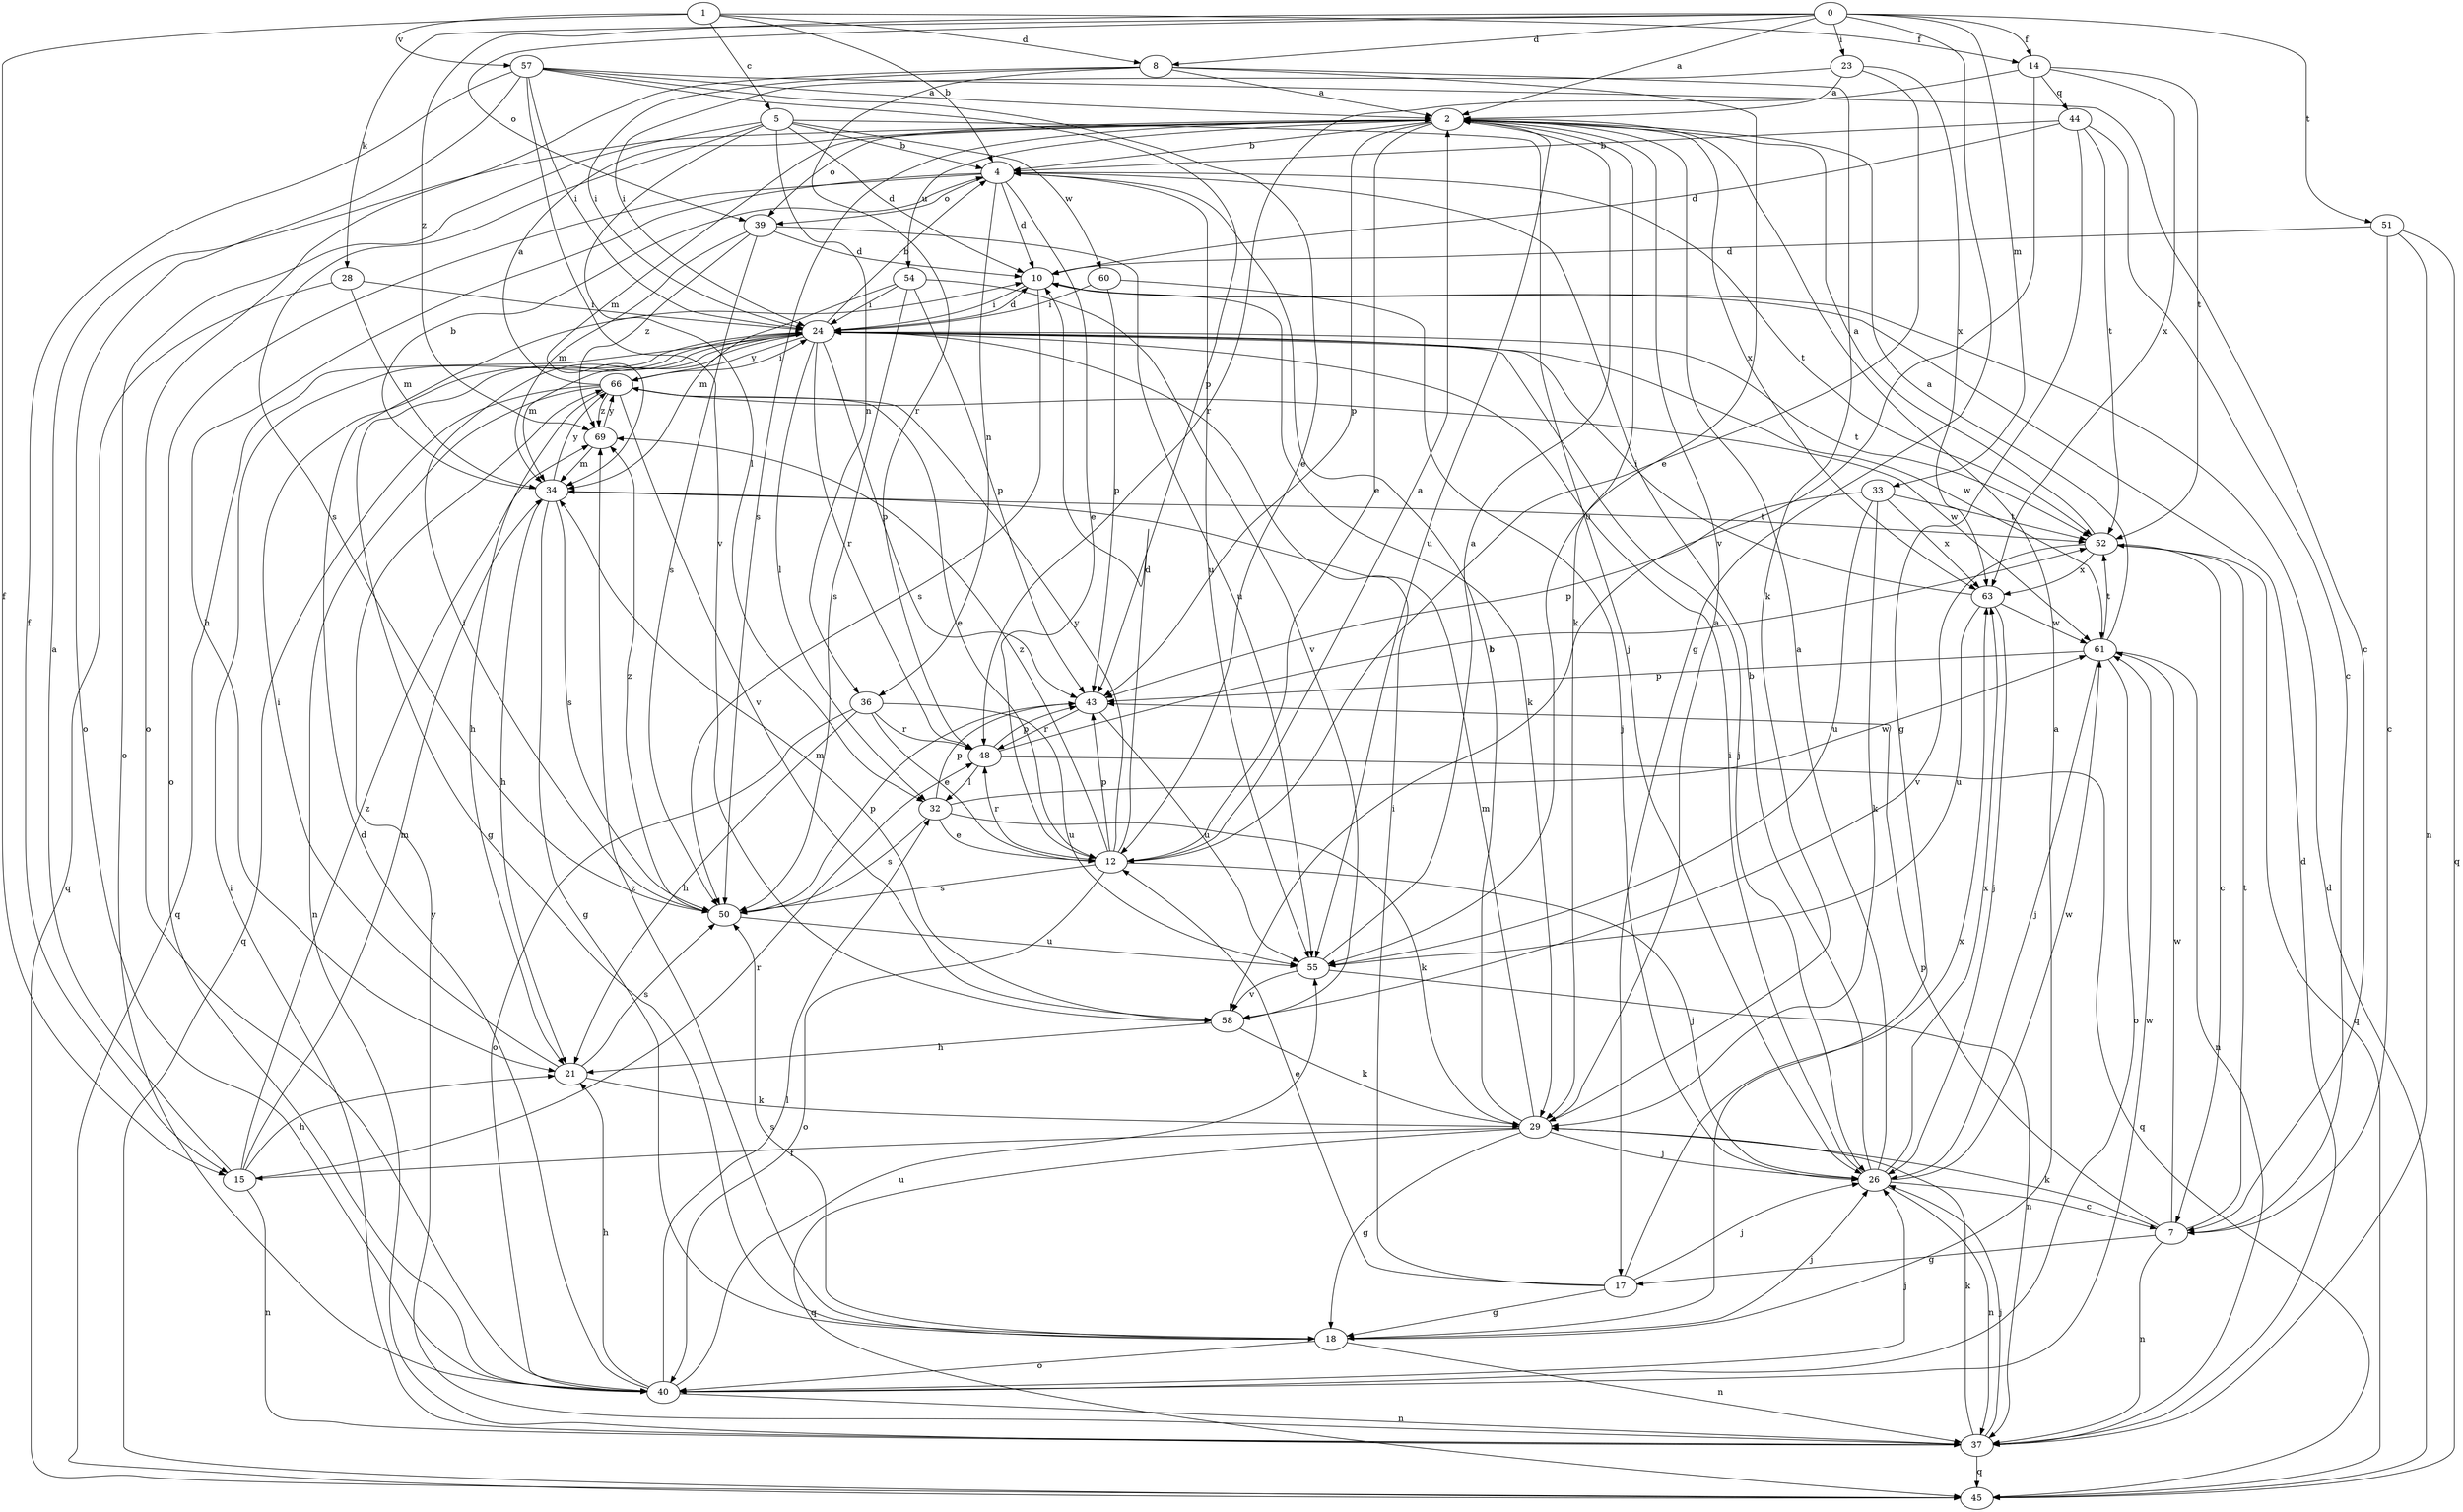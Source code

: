 strict digraph  {
0;
1;
2;
4;
5;
7;
8;
10;
12;
14;
15;
17;
18;
21;
23;
24;
26;
28;
29;
32;
33;
34;
36;
37;
39;
40;
43;
44;
45;
48;
50;
51;
52;
54;
55;
57;
58;
60;
61;
63;
66;
69;
0 -> 2  [label=a];
0 -> 8  [label=d];
0 -> 14  [label=f];
0 -> 17  [label=g];
0 -> 23  [label=i];
0 -> 28  [label=k];
0 -> 33  [label=m];
0 -> 39  [label=o];
0 -> 51  [label=t];
0 -> 69  [label=z];
1 -> 4  [label=b];
1 -> 5  [label=c];
1 -> 8  [label=d];
1 -> 14  [label=f];
1 -> 15  [label=f];
1 -> 57  [label=v];
2 -> 4  [label=b];
2 -> 12  [label=e];
2 -> 29  [label=k];
2 -> 34  [label=m];
2 -> 39  [label=o];
2 -> 43  [label=p];
2 -> 50  [label=s];
2 -> 54  [label=u];
2 -> 55  [label=u];
2 -> 63  [label=x];
4 -> 10  [label=d];
4 -> 12  [label=e];
4 -> 21  [label=h];
4 -> 36  [label=n];
4 -> 39  [label=o];
4 -> 40  [label=o];
4 -> 52  [label=t];
4 -> 55  [label=u];
5 -> 4  [label=b];
5 -> 10  [label=d];
5 -> 26  [label=j];
5 -> 32  [label=l];
5 -> 36  [label=n];
5 -> 40  [label=o];
5 -> 50  [label=s];
5 -> 60  [label=w];
7 -> 17  [label=g];
7 -> 29  [label=k];
7 -> 37  [label=n];
7 -> 43  [label=p];
7 -> 52  [label=t];
7 -> 61  [label=w];
8 -> 2  [label=a];
8 -> 24  [label=i];
8 -> 29  [label=k];
8 -> 40  [label=o];
8 -> 48  [label=r];
8 -> 55  [label=u];
10 -> 24  [label=i];
10 -> 29  [label=k];
10 -> 50  [label=s];
12 -> 2  [label=a];
12 -> 10  [label=d];
12 -> 26  [label=j];
12 -> 40  [label=o];
12 -> 43  [label=p];
12 -> 48  [label=r];
12 -> 50  [label=s];
12 -> 66  [label=y];
12 -> 69  [label=z];
14 -> 44  [label=q];
14 -> 48  [label=r];
14 -> 52  [label=t];
14 -> 58  [label=v];
14 -> 63  [label=x];
15 -> 2  [label=a];
15 -> 21  [label=h];
15 -> 34  [label=m];
15 -> 37  [label=n];
15 -> 48  [label=r];
15 -> 69  [label=z];
17 -> 12  [label=e];
17 -> 18  [label=g];
17 -> 24  [label=i];
17 -> 26  [label=j];
17 -> 63  [label=x];
18 -> 2  [label=a];
18 -> 26  [label=j];
18 -> 37  [label=n];
18 -> 40  [label=o];
18 -> 50  [label=s];
18 -> 69  [label=z];
21 -> 24  [label=i];
21 -> 29  [label=k];
21 -> 50  [label=s];
23 -> 2  [label=a];
23 -> 12  [label=e];
23 -> 24  [label=i];
23 -> 63  [label=x];
24 -> 4  [label=b];
24 -> 10  [label=d];
24 -> 18  [label=g];
24 -> 26  [label=j];
24 -> 32  [label=l];
24 -> 34  [label=m];
24 -> 43  [label=p];
24 -> 45  [label=q];
24 -> 48  [label=r];
24 -> 52  [label=t];
24 -> 61  [label=w];
24 -> 66  [label=y];
26 -> 2  [label=a];
26 -> 4  [label=b];
26 -> 7  [label=c];
26 -> 24  [label=i];
26 -> 37  [label=n];
26 -> 61  [label=w];
26 -> 63  [label=x];
28 -> 24  [label=i];
28 -> 34  [label=m];
28 -> 45  [label=q];
29 -> 2  [label=a];
29 -> 4  [label=b];
29 -> 15  [label=f];
29 -> 18  [label=g];
29 -> 26  [label=j];
29 -> 34  [label=m];
29 -> 45  [label=q];
32 -> 12  [label=e];
32 -> 29  [label=k];
32 -> 43  [label=p];
32 -> 50  [label=s];
32 -> 61  [label=w];
33 -> 29  [label=k];
33 -> 43  [label=p];
33 -> 52  [label=t];
33 -> 55  [label=u];
33 -> 63  [label=x];
34 -> 4  [label=b];
34 -> 18  [label=g];
34 -> 21  [label=h];
34 -> 50  [label=s];
34 -> 52  [label=t];
34 -> 66  [label=y];
36 -> 12  [label=e];
36 -> 21  [label=h];
36 -> 40  [label=o];
36 -> 48  [label=r];
36 -> 55  [label=u];
37 -> 10  [label=d];
37 -> 24  [label=i];
37 -> 26  [label=j];
37 -> 29  [label=k];
37 -> 45  [label=q];
37 -> 66  [label=y];
39 -> 10  [label=d];
39 -> 34  [label=m];
39 -> 50  [label=s];
39 -> 55  [label=u];
39 -> 69  [label=z];
40 -> 10  [label=d];
40 -> 21  [label=h];
40 -> 26  [label=j];
40 -> 32  [label=l];
40 -> 37  [label=n];
40 -> 55  [label=u];
40 -> 61  [label=w];
43 -> 48  [label=r];
43 -> 55  [label=u];
44 -> 4  [label=b];
44 -> 7  [label=c];
44 -> 10  [label=d];
44 -> 18  [label=g];
44 -> 52  [label=t];
45 -> 10  [label=d];
48 -> 32  [label=l];
48 -> 43  [label=p];
48 -> 45  [label=q];
48 -> 52  [label=t];
50 -> 24  [label=i];
50 -> 43  [label=p];
50 -> 55  [label=u];
50 -> 69  [label=z];
51 -> 7  [label=c];
51 -> 10  [label=d];
51 -> 37  [label=n];
51 -> 45  [label=q];
52 -> 2  [label=a];
52 -> 7  [label=c];
52 -> 45  [label=q];
52 -> 58  [label=v];
52 -> 63  [label=x];
54 -> 24  [label=i];
54 -> 34  [label=m];
54 -> 43  [label=p];
54 -> 50  [label=s];
54 -> 58  [label=v];
55 -> 2  [label=a];
55 -> 37  [label=n];
55 -> 58  [label=v];
57 -> 2  [label=a];
57 -> 7  [label=c];
57 -> 12  [label=e];
57 -> 15  [label=f];
57 -> 24  [label=i];
57 -> 40  [label=o];
57 -> 43  [label=p];
57 -> 58  [label=v];
58 -> 21  [label=h];
58 -> 29  [label=k];
58 -> 34  [label=m];
60 -> 24  [label=i];
60 -> 26  [label=j];
60 -> 43  [label=p];
61 -> 2  [label=a];
61 -> 26  [label=j];
61 -> 37  [label=n];
61 -> 40  [label=o];
61 -> 43  [label=p];
61 -> 52  [label=t];
63 -> 24  [label=i];
63 -> 26  [label=j];
63 -> 55  [label=u];
63 -> 61  [label=w];
66 -> 2  [label=a];
66 -> 12  [label=e];
66 -> 21  [label=h];
66 -> 24  [label=i];
66 -> 37  [label=n];
66 -> 45  [label=q];
66 -> 58  [label=v];
66 -> 61  [label=w];
66 -> 69  [label=z];
69 -> 34  [label=m];
69 -> 66  [label=y];
}
